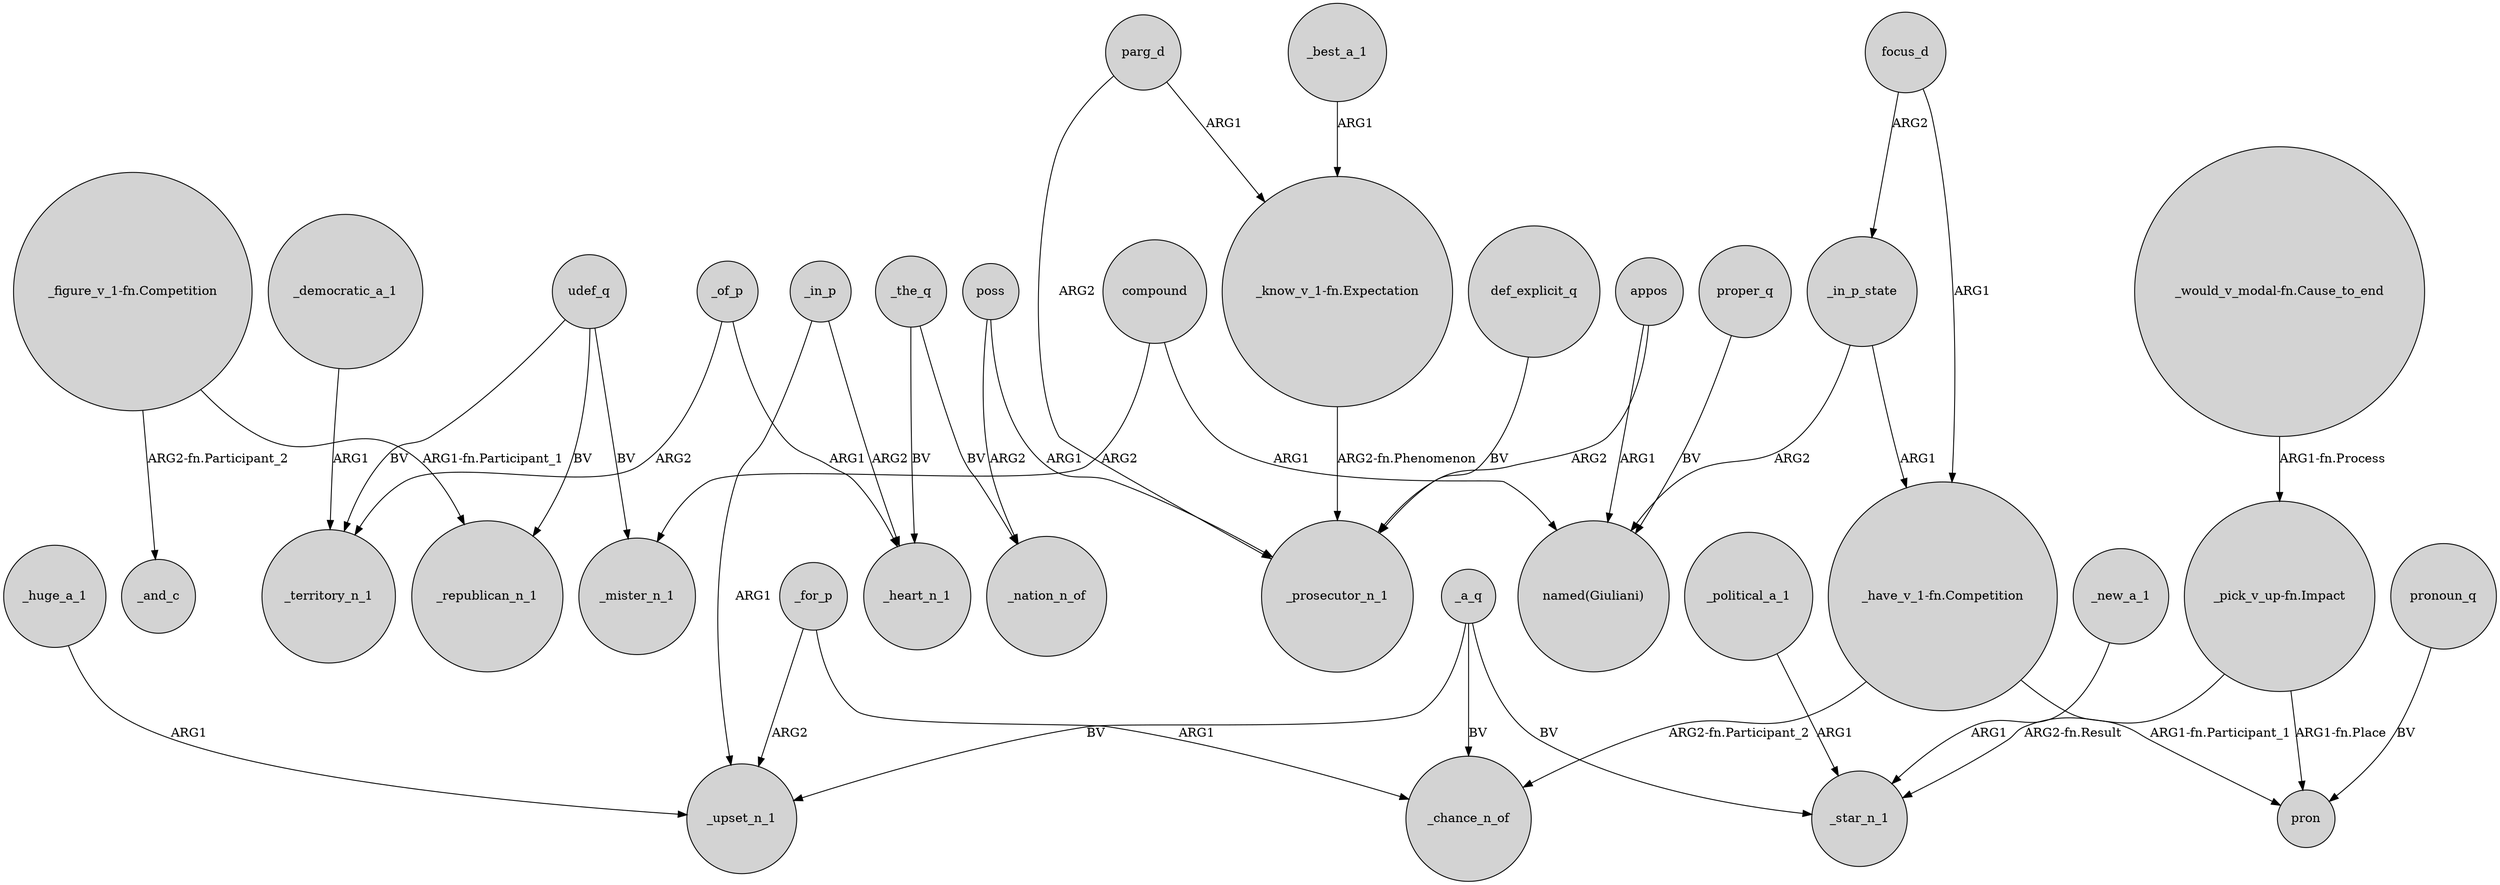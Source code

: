digraph {
	node [shape=circle style=filled]
	compound -> "named(Giuliani)" [label=ARG1]
	compound -> _mister_n_1 [label=ARG2]
	focus_d -> _in_p_state [label=ARG2]
	udef_q -> _territory_n_1 [label=BV]
	_in_p_state -> "named(Giuliani)" [label=ARG2]
	_of_p -> _heart_n_1 [label=ARG1]
	"_have_v_1-fn.Competition" -> _chance_n_of [label="ARG2-fn.Participant_2"]
	_the_q -> _nation_n_of [label=BV]
	_a_q -> _upset_n_1 [label=BV]
	"_have_v_1-fn.Competition" -> pron [label="ARG1-fn.Participant_1"]
	_new_a_1 -> _star_n_1 [label=ARG1]
	_in_p -> _heart_n_1 [label=ARG2]
	_huge_a_1 -> _upset_n_1 [label=ARG1]
	_political_a_1 -> _star_n_1 [label=ARG1]
	focus_d -> "_have_v_1-fn.Competition" [label=ARG1]
	parg_d -> _prosecutor_n_1 [label=ARG2]
	parg_d -> "_know_v_1-fn.Expectation" [label=ARG1]
	_a_q -> _chance_n_of [label=BV]
	udef_q -> _mister_n_1 [label=BV]
	_for_p -> _chance_n_of [label=ARG1]
	pronoun_q -> pron [label=BV]
	udef_q -> _republican_n_1 [label=BV]
	poss -> _nation_n_of [label=ARG2]
	appos -> "named(Giuliani)" [label=ARG1]
	"_know_v_1-fn.Expectation" -> _prosecutor_n_1 [label="ARG2-fn.Phenomenon"]
	_of_p -> _territory_n_1 [label=ARG2]
	appos -> _prosecutor_n_1 [label=ARG2]
	_in_p -> _upset_n_1 [label=ARG1]
	proper_q -> "named(Giuliani)" [label=BV]
	"_figure_v_1-fn.Competition" -> _and_c [label="ARG2-fn.Participant_2"]
	_in_p_state -> "_have_v_1-fn.Competition" [label=ARG1]
	"_pick_v_up-fn.Impact" -> pron [label="ARG1-fn.Place"]
	"_pick_v_up-fn.Impact" -> _star_n_1 [label="ARG2-fn.Result"]
	"_figure_v_1-fn.Competition" -> _republican_n_1 [label="ARG1-fn.Participant_1"]
	_for_p -> _upset_n_1 [label=ARG2]
	_democratic_a_1 -> _territory_n_1 [label=ARG1]
	poss -> _prosecutor_n_1 [label=ARG1]
	_a_q -> _star_n_1 [label=BV]
	def_explicit_q -> _prosecutor_n_1 [label=BV]
	"_would_v_modal-fn.Cause_to_end" -> "_pick_v_up-fn.Impact" [label="ARG1-fn.Process"]
	_best_a_1 -> "_know_v_1-fn.Expectation" [label=ARG1]
	_the_q -> _heart_n_1 [label=BV]
}
